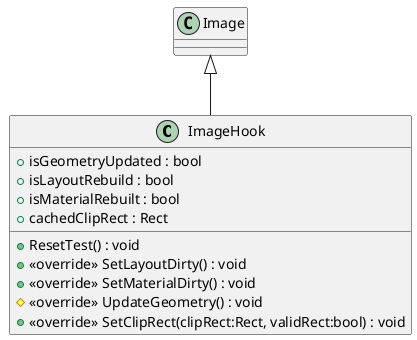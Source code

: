 @startuml
class ImageHook {
    + isGeometryUpdated : bool
    + isLayoutRebuild : bool
    + isMaterialRebuilt : bool
    + cachedClipRect : Rect
    + ResetTest() : void
    + <<override>> SetLayoutDirty() : void
    + <<override>> SetMaterialDirty() : void
    # <<override>> UpdateGeometry() : void
    + <<override>> SetClipRect(clipRect:Rect, validRect:bool) : void
}
Image <|-- ImageHook
@enduml
